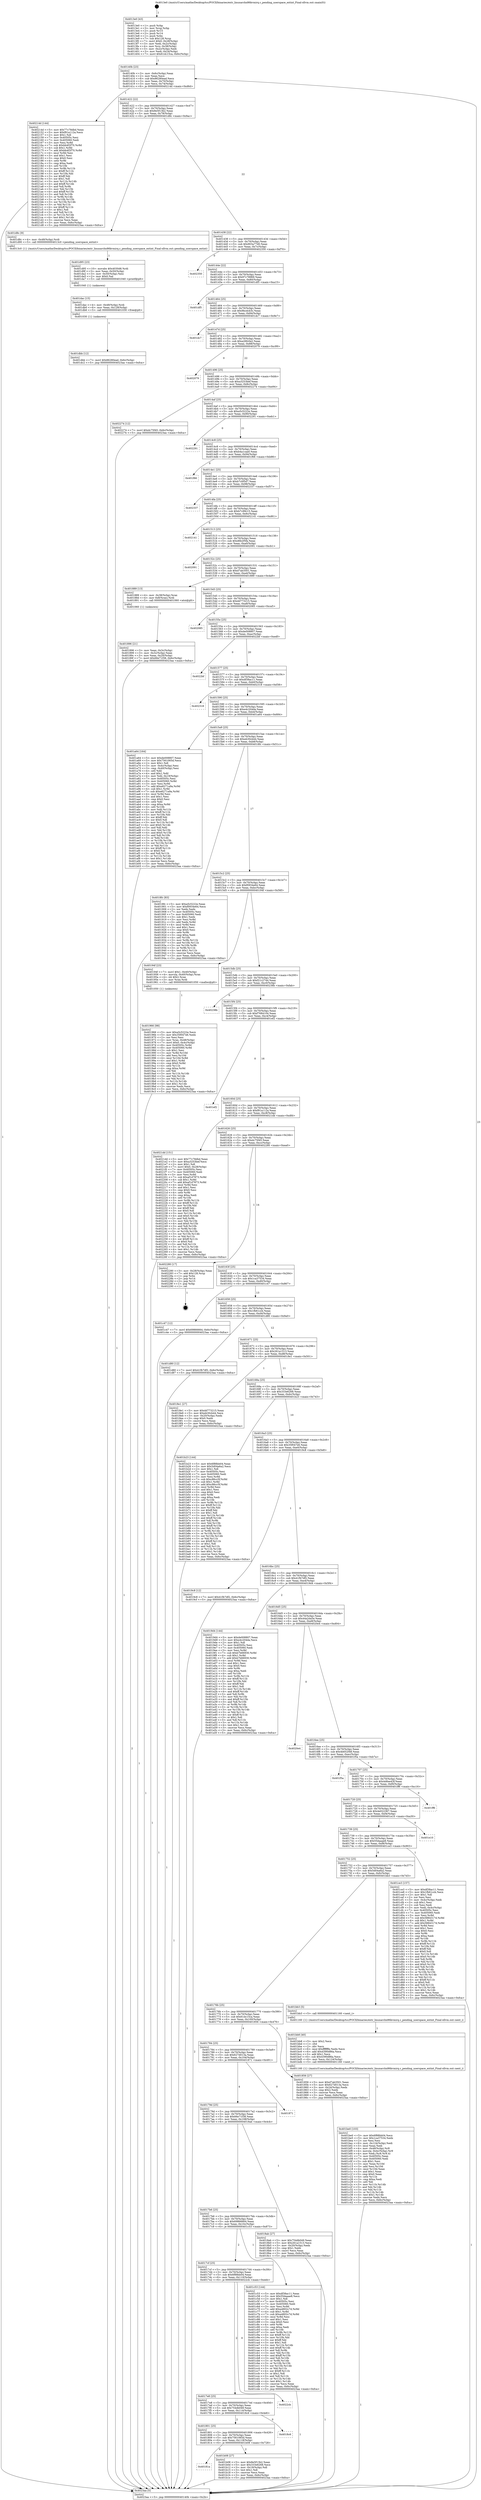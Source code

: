 digraph "0x4013e0" {
  label = "0x4013e0 (/mnt/c/Users/mathe/Desktop/tcc/POCII/binaries/extr_linuxarchx86kvmirq.c_pending_userspace_extint_Final-ollvm.out::main(0))"
  labelloc = "t"
  node[shape=record]

  Entry [label="",width=0.3,height=0.3,shape=circle,fillcolor=black,style=filled]
  "0x40140b" [label="{
     0x40140b [23]\l
     | [instrs]\l
     &nbsp;&nbsp;0x40140b \<+3\>: mov -0x6c(%rbp),%eax\l
     &nbsp;&nbsp;0x40140e \<+2\>: mov %eax,%ecx\l
     &nbsp;&nbsp;0x401410 \<+6\>: sub $0x86280ead,%ecx\l
     &nbsp;&nbsp;0x401416 \<+3\>: mov %eax,-0x70(%rbp)\l
     &nbsp;&nbsp;0x401419 \<+3\>: mov %ecx,-0x74(%rbp)\l
     &nbsp;&nbsp;0x40141c \<+6\>: je 000000000040214d \<main+0xd6d\>\l
  }"]
  "0x40214d" [label="{
     0x40214d [144]\l
     | [instrs]\l
     &nbsp;&nbsp;0x40214d \<+5\>: mov $0x77c78dbd,%eax\l
     &nbsp;&nbsp;0x402152 \<+5\>: mov $0xf91a112a,%ecx\l
     &nbsp;&nbsp;0x402157 \<+2\>: mov $0x1,%dl\l
     &nbsp;&nbsp;0x402159 \<+7\>: mov 0x40505c,%esi\l
     &nbsp;&nbsp;0x402160 \<+7\>: mov 0x405060,%edi\l
     &nbsp;&nbsp;0x402167 \<+3\>: mov %esi,%r8d\l
     &nbsp;&nbsp;0x40216a \<+7\>: sub $0xbb4f2f70,%r8d\l
     &nbsp;&nbsp;0x402171 \<+4\>: sub $0x1,%r8d\l
     &nbsp;&nbsp;0x402175 \<+7\>: add $0xbb4f2f70,%r8d\l
     &nbsp;&nbsp;0x40217c \<+4\>: imul %r8d,%esi\l
     &nbsp;&nbsp;0x402180 \<+3\>: and $0x1,%esi\l
     &nbsp;&nbsp;0x402183 \<+3\>: cmp $0x0,%esi\l
     &nbsp;&nbsp;0x402186 \<+4\>: sete %r9b\l
     &nbsp;&nbsp;0x40218a \<+3\>: cmp $0xa,%edi\l
     &nbsp;&nbsp;0x40218d \<+4\>: setl %r10b\l
     &nbsp;&nbsp;0x402191 \<+3\>: mov %r9b,%r11b\l
     &nbsp;&nbsp;0x402194 \<+4\>: xor $0xff,%r11b\l
     &nbsp;&nbsp;0x402198 \<+3\>: mov %r10b,%bl\l
     &nbsp;&nbsp;0x40219b \<+3\>: xor $0xff,%bl\l
     &nbsp;&nbsp;0x40219e \<+3\>: xor $0x1,%dl\l
     &nbsp;&nbsp;0x4021a1 \<+3\>: mov %r11b,%r14b\l
     &nbsp;&nbsp;0x4021a4 \<+4\>: and $0xff,%r14b\l
     &nbsp;&nbsp;0x4021a8 \<+3\>: and %dl,%r9b\l
     &nbsp;&nbsp;0x4021ab \<+3\>: mov %bl,%r15b\l
     &nbsp;&nbsp;0x4021ae \<+4\>: and $0xff,%r15b\l
     &nbsp;&nbsp;0x4021b2 \<+3\>: and %dl,%r10b\l
     &nbsp;&nbsp;0x4021b5 \<+3\>: or %r9b,%r14b\l
     &nbsp;&nbsp;0x4021b8 \<+3\>: or %r10b,%r15b\l
     &nbsp;&nbsp;0x4021bb \<+3\>: xor %r15b,%r14b\l
     &nbsp;&nbsp;0x4021be \<+3\>: or %bl,%r11b\l
     &nbsp;&nbsp;0x4021c1 \<+4\>: xor $0xff,%r11b\l
     &nbsp;&nbsp;0x4021c5 \<+3\>: or $0x1,%dl\l
     &nbsp;&nbsp;0x4021c8 \<+3\>: and %dl,%r11b\l
     &nbsp;&nbsp;0x4021cb \<+3\>: or %r11b,%r14b\l
     &nbsp;&nbsp;0x4021ce \<+4\>: test $0x1,%r14b\l
     &nbsp;&nbsp;0x4021d2 \<+3\>: cmovne %ecx,%eax\l
     &nbsp;&nbsp;0x4021d5 \<+3\>: mov %eax,-0x6c(%rbp)\l
     &nbsp;&nbsp;0x4021d8 \<+5\>: jmp 00000000004023aa \<main+0xfca\>\l
  }"]
  "0x401422" [label="{
     0x401422 [22]\l
     | [instrs]\l
     &nbsp;&nbsp;0x401422 \<+5\>: jmp 0000000000401427 \<main+0x47\>\l
     &nbsp;&nbsp;0x401427 \<+3\>: mov -0x70(%rbp),%eax\l
     &nbsp;&nbsp;0x40142a \<+5\>: sub $0x8e5f13b2,%eax\l
     &nbsp;&nbsp;0x40142f \<+3\>: mov %eax,-0x78(%rbp)\l
     &nbsp;&nbsp;0x401432 \<+6\>: je 0000000000401d8c \<main+0x9ac\>\l
  }"]
  Exit [label="",width=0.3,height=0.3,shape=circle,fillcolor=black,style=filled,peripheries=2]
  "0x401d8c" [label="{
     0x401d8c [9]\l
     | [instrs]\l
     &nbsp;&nbsp;0x401d8c \<+4\>: mov -0x48(%rbp),%rdi\l
     &nbsp;&nbsp;0x401d90 \<+5\>: call 00000000004013c0 \<pending_userspace_extint\>\l
     | [calls]\l
     &nbsp;&nbsp;0x4013c0 \{1\} (/mnt/c/Users/mathe/Desktop/tcc/POCII/binaries/extr_linuxarchx86kvmirq.c_pending_userspace_extint_Final-ollvm.out::pending_userspace_extint)\l
  }"]
  "0x401438" [label="{
     0x401438 [22]\l
     | [instrs]\l
     &nbsp;&nbsp;0x401438 \<+5\>: jmp 000000000040143d \<main+0x5d\>\l
     &nbsp;&nbsp;0x40143d \<+3\>: mov -0x70(%rbp),%eax\l
     &nbsp;&nbsp;0x401440 \<+5\>: sub $0x903a77d0,%eax\l
     &nbsp;&nbsp;0x401445 \<+3\>: mov %eax,-0x7c(%rbp)\l
     &nbsp;&nbsp;0x401448 \<+6\>: je 0000000000402350 \<main+0xf70\>\l
  }"]
  "0x401dbb" [label="{
     0x401dbb [12]\l
     | [instrs]\l
     &nbsp;&nbsp;0x401dbb \<+7\>: movl $0x86280ead,-0x6c(%rbp)\l
     &nbsp;&nbsp;0x401dc2 \<+5\>: jmp 00000000004023aa \<main+0xfca\>\l
  }"]
  "0x402350" [label="{
     0x402350\l
  }", style=dashed]
  "0x40144e" [label="{
     0x40144e [22]\l
     | [instrs]\l
     &nbsp;&nbsp;0x40144e \<+5\>: jmp 0000000000401453 \<main+0x73\>\l
     &nbsp;&nbsp;0x401453 \<+3\>: mov -0x70(%rbp),%eax\l
     &nbsp;&nbsp;0x401456 \<+5\>: sub $0x97c78969,%eax\l
     &nbsp;&nbsp;0x40145b \<+3\>: mov %eax,-0x80(%rbp)\l
     &nbsp;&nbsp;0x40145e \<+6\>: je 0000000000401df5 \<main+0xa15\>\l
  }"]
  "0x401dac" [label="{
     0x401dac [15]\l
     | [instrs]\l
     &nbsp;&nbsp;0x401dac \<+4\>: mov -0x48(%rbp),%rdi\l
     &nbsp;&nbsp;0x401db0 \<+6\>: mov %eax,-0x128(%rbp)\l
     &nbsp;&nbsp;0x401db6 \<+5\>: call 0000000000401030 \<free@plt\>\l
     | [calls]\l
     &nbsp;&nbsp;0x401030 \{1\} (unknown)\l
  }"]
  "0x401df5" [label="{
     0x401df5\l
  }", style=dashed]
  "0x401464" [label="{
     0x401464 [25]\l
     | [instrs]\l
     &nbsp;&nbsp;0x401464 \<+5\>: jmp 0000000000401469 \<main+0x89\>\l
     &nbsp;&nbsp;0x401469 \<+3\>: mov -0x70(%rbp),%eax\l
     &nbsp;&nbsp;0x40146c \<+5\>: sub $0x9bcdcb3c,%eax\l
     &nbsp;&nbsp;0x401471 \<+6\>: mov %eax,-0x84(%rbp)\l
     &nbsp;&nbsp;0x401477 \<+6\>: je 0000000000401dc7 \<main+0x9e7\>\l
  }"]
  "0x401d95" [label="{
     0x401d95 [23]\l
     | [instrs]\l
     &nbsp;&nbsp;0x401d95 \<+10\>: movabs $0x4030d6,%rdi\l
     &nbsp;&nbsp;0x401d9f \<+3\>: mov %eax,-0x50(%rbp)\l
     &nbsp;&nbsp;0x401da2 \<+3\>: mov -0x50(%rbp),%esi\l
     &nbsp;&nbsp;0x401da5 \<+2\>: mov $0x0,%al\l
     &nbsp;&nbsp;0x401da7 \<+5\>: call 0000000000401040 \<printf@plt\>\l
     | [calls]\l
     &nbsp;&nbsp;0x401040 \{1\} (unknown)\l
  }"]
  "0x401dc7" [label="{
     0x401dc7\l
  }", style=dashed]
  "0x40147d" [label="{
     0x40147d [25]\l
     | [instrs]\l
     &nbsp;&nbsp;0x40147d \<+5\>: jmp 0000000000401482 \<main+0xa2\>\l
     &nbsp;&nbsp;0x401482 \<+3\>: mov -0x70(%rbp),%eax\l
     &nbsp;&nbsp;0x401485 \<+5\>: sub $0xa26fc0a2,%eax\l
     &nbsp;&nbsp;0x40148a \<+6\>: mov %eax,-0x88(%rbp)\l
     &nbsp;&nbsp;0x401490 \<+6\>: je 0000000000402079 \<main+0xc99\>\l
  }"]
  "0x401be0" [label="{
     0x401be0 [103]\l
     | [instrs]\l
     &nbsp;&nbsp;0x401be0 \<+5\>: mov $0x6f88bb04,%ecx\l
     &nbsp;&nbsp;0x401be5 \<+5\>: mov $0x1ca37534,%edx\l
     &nbsp;&nbsp;0x401bea \<+2\>: xor %esi,%esi\l
     &nbsp;&nbsp;0x401bec \<+6\>: mov -0x124(%rbp),%edi\l
     &nbsp;&nbsp;0x401bf2 \<+3\>: imul %eax,%edi\l
     &nbsp;&nbsp;0x401bf5 \<+4\>: mov -0x48(%rbp),%r8\l
     &nbsp;&nbsp;0x401bf9 \<+4\>: movslq -0x4c(%rbp),%r9\l
     &nbsp;&nbsp;0x401bfd \<+4\>: mov %edi,(%r8,%r9,4)\l
     &nbsp;&nbsp;0x401c01 \<+7\>: mov 0x40505c,%eax\l
     &nbsp;&nbsp;0x401c08 \<+7\>: mov 0x405060,%edi\l
     &nbsp;&nbsp;0x401c0f \<+3\>: sub $0x1,%esi\l
     &nbsp;&nbsp;0x401c12 \<+3\>: mov %eax,%r10d\l
     &nbsp;&nbsp;0x401c15 \<+3\>: add %esi,%r10d\l
     &nbsp;&nbsp;0x401c18 \<+4\>: imul %r10d,%eax\l
     &nbsp;&nbsp;0x401c1c \<+3\>: and $0x1,%eax\l
     &nbsp;&nbsp;0x401c1f \<+3\>: cmp $0x0,%eax\l
     &nbsp;&nbsp;0x401c22 \<+4\>: sete %r11b\l
     &nbsp;&nbsp;0x401c26 \<+3\>: cmp $0xa,%edi\l
     &nbsp;&nbsp;0x401c29 \<+3\>: setl %bl\l
     &nbsp;&nbsp;0x401c2c \<+3\>: mov %r11b,%r14b\l
     &nbsp;&nbsp;0x401c2f \<+3\>: and %bl,%r14b\l
     &nbsp;&nbsp;0x401c32 \<+3\>: xor %bl,%r11b\l
     &nbsp;&nbsp;0x401c35 \<+3\>: or %r11b,%r14b\l
     &nbsp;&nbsp;0x401c38 \<+4\>: test $0x1,%r14b\l
     &nbsp;&nbsp;0x401c3c \<+3\>: cmovne %edx,%ecx\l
     &nbsp;&nbsp;0x401c3f \<+3\>: mov %ecx,-0x6c(%rbp)\l
     &nbsp;&nbsp;0x401c42 \<+5\>: jmp 00000000004023aa \<main+0xfca\>\l
  }"]
  "0x402079" [label="{
     0x402079\l
  }", style=dashed]
  "0x401496" [label="{
     0x401496 [25]\l
     | [instrs]\l
     &nbsp;&nbsp;0x401496 \<+5\>: jmp 000000000040149b \<main+0xbb\>\l
     &nbsp;&nbsp;0x40149b \<+3\>: mov -0x70(%rbp),%eax\l
     &nbsp;&nbsp;0x40149e \<+5\>: sub $0xa3253bef,%eax\l
     &nbsp;&nbsp;0x4014a3 \<+6\>: mov %eax,-0x8c(%rbp)\l
     &nbsp;&nbsp;0x4014a9 \<+6\>: je 0000000000402274 \<main+0xe94\>\l
  }"]
  "0x401bb8" [label="{
     0x401bb8 [40]\l
     | [instrs]\l
     &nbsp;&nbsp;0x401bb8 \<+5\>: mov $0x2,%ecx\l
     &nbsp;&nbsp;0x401bbd \<+1\>: cltd\l
     &nbsp;&nbsp;0x401bbe \<+2\>: idiv %ecx\l
     &nbsp;&nbsp;0x401bc0 \<+6\>: imul $0xfffffffe,%edx,%ecx\l
     &nbsp;&nbsp;0x401bc6 \<+6\>: add $0x4390d86a,%ecx\l
     &nbsp;&nbsp;0x401bcc \<+3\>: add $0x1,%ecx\l
     &nbsp;&nbsp;0x401bcf \<+6\>: sub $0x4390d86a,%ecx\l
     &nbsp;&nbsp;0x401bd5 \<+6\>: mov %ecx,-0x124(%rbp)\l
     &nbsp;&nbsp;0x401bdb \<+5\>: call 0000000000401160 \<next_i\>\l
     | [calls]\l
     &nbsp;&nbsp;0x401160 \{1\} (/mnt/c/Users/mathe/Desktop/tcc/POCII/binaries/extr_linuxarchx86kvmirq.c_pending_userspace_extint_Final-ollvm.out::next_i)\l
  }"]
  "0x402274" [label="{
     0x402274 [12]\l
     | [instrs]\l
     &nbsp;&nbsp;0x402274 \<+7\>: movl $0xdc75f45,-0x6c(%rbp)\l
     &nbsp;&nbsp;0x40227b \<+5\>: jmp 00000000004023aa \<main+0xfca\>\l
  }"]
  "0x4014af" [label="{
     0x4014af [25]\l
     | [instrs]\l
     &nbsp;&nbsp;0x4014af \<+5\>: jmp 00000000004014b4 \<main+0xd4\>\l
     &nbsp;&nbsp;0x4014b4 \<+3\>: mov -0x70(%rbp),%eax\l
     &nbsp;&nbsp;0x4014b7 \<+5\>: sub $0xa5c5222e,%eax\l
     &nbsp;&nbsp;0x4014bc \<+6\>: mov %eax,-0x90(%rbp)\l
     &nbsp;&nbsp;0x4014c2 \<+6\>: je 0000000000402291 \<main+0xeb1\>\l
  }"]
  "0x40181a" [label="{
     0x40181a\l
  }", style=dashed]
  "0x402291" [label="{
     0x402291\l
  }", style=dashed]
  "0x4014c8" [label="{
     0x4014c8 [25]\l
     | [instrs]\l
     &nbsp;&nbsp;0x4014c8 \<+5\>: jmp 00000000004014cd \<main+0xed\>\l
     &nbsp;&nbsp;0x4014cd \<+3\>: mov -0x70(%rbp),%eax\l
     &nbsp;&nbsp;0x4014d0 \<+5\>: sub $0xb4a1caa0,%eax\l
     &nbsp;&nbsp;0x4014d5 \<+6\>: mov %eax,-0x94(%rbp)\l
     &nbsp;&nbsp;0x4014db \<+6\>: je 0000000000401f66 \<main+0xb86\>\l
  }"]
  "0x401b08" [label="{
     0x401b08 [27]\l
     | [instrs]\l
     &nbsp;&nbsp;0x401b08 \<+5\>: mov $0x8e5f13b2,%eax\l
     &nbsp;&nbsp;0x401b0d \<+5\>: mov $0x333e6268,%ecx\l
     &nbsp;&nbsp;0x401b12 \<+3\>: mov -0x19(%rbp),%dl\l
     &nbsp;&nbsp;0x401b15 \<+3\>: test $0x1,%dl\l
     &nbsp;&nbsp;0x401b18 \<+3\>: cmovne %ecx,%eax\l
     &nbsp;&nbsp;0x401b1b \<+3\>: mov %eax,-0x6c(%rbp)\l
     &nbsp;&nbsp;0x401b1e \<+5\>: jmp 00000000004023aa \<main+0xfca\>\l
  }"]
  "0x401f66" [label="{
     0x401f66\l
  }", style=dashed]
  "0x4014e1" [label="{
     0x4014e1 [25]\l
     | [instrs]\l
     &nbsp;&nbsp;0x4014e1 \<+5\>: jmp 00000000004014e6 \<main+0x106\>\l
     &nbsp;&nbsp;0x4014e6 \<+3\>: mov -0x70(%rbp),%eax\l
     &nbsp;&nbsp;0x4014e9 \<+5\>: sub $0xb7c0f5d7,%eax\l
     &nbsp;&nbsp;0x4014ee \<+6\>: mov %eax,-0x98(%rbp)\l
     &nbsp;&nbsp;0x4014f4 \<+6\>: je 0000000000402337 \<main+0xf57\>\l
  }"]
  "0x401801" [label="{
     0x401801 [25]\l
     | [instrs]\l
     &nbsp;&nbsp;0x401801 \<+5\>: jmp 0000000000401806 \<main+0x426\>\l
     &nbsp;&nbsp;0x401806 \<+3\>: mov -0x70(%rbp),%eax\l
     &nbsp;&nbsp;0x401809 \<+5\>: sub $0x7561065d,%eax\l
     &nbsp;&nbsp;0x40180e \<+6\>: mov %eax,-0x118(%rbp)\l
     &nbsp;&nbsp;0x401814 \<+6\>: je 0000000000401b08 \<main+0x728\>\l
  }"]
  "0x402337" [label="{
     0x402337\l
  }", style=dashed]
  "0x4014fa" [label="{
     0x4014fa [25]\l
     | [instrs]\l
     &nbsp;&nbsp;0x4014fa \<+5\>: jmp 00000000004014ff \<main+0x11f\>\l
     &nbsp;&nbsp;0x4014ff \<+3\>: mov -0x70(%rbp),%eax\l
     &nbsp;&nbsp;0x401502 \<+5\>: sub $0xb7c99c15,%eax\l
     &nbsp;&nbsp;0x401507 \<+6\>: mov %eax,-0x9c(%rbp)\l
     &nbsp;&nbsp;0x40150d \<+6\>: je 0000000000402141 \<main+0xd61\>\l
  }"]
  "0x4018c6" [label="{
     0x4018c6\l
  }", style=dashed]
  "0x402141" [label="{
     0x402141\l
  }", style=dashed]
  "0x401513" [label="{
     0x401513 [25]\l
     | [instrs]\l
     &nbsp;&nbsp;0x401513 \<+5\>: jmp 0000000000401518 \<main+0x138\>\l
     &nbsp;&nbsp;0x401518 \<+3\>: mov -0x70(%rbp),%eax\l
     &nbsp;&nbsp;0x40151b \<+5\>: sub $0xd6b2f5fa,%eax\l
     &nbsp;&nbsp;0x401520 \<+6\>: mov %eax,-0xa0(%rbp)\l
     &nbsp;&nbsp;0x401526 \<+6\>: je 0000000000402091 \<main+0xcb1\>\l
  }"]
  "0x4017e8" [label="{
     0x4017e8 [25]\l
     | [instrs]\l
     &nbsp;&nbsp;0x4017e8 \<+5\>: jmp 00000000004017ed \<main+0x40d\>\l
     &nbsp;&nbsp;0x4017ed \<+3\>: mov -0x70(%rbp),%eax\l
     &nbsp;&nbsp;0x4017f0 \<+5\>: sub $0x754db049,%eax\l
     &nbsp;&nbsp;0x4017f5 \<+6\>: mov %eax,-0x114(%rbp)\l
     &nbsp;&nbsp;0x4017fb \<+6\>: je 00000000004018c6 \<main+0x4e6\>\l
  }"]
  "0x402091" [label="{
     0x402091\l
  }", style=dashed]
  "0x40152c" [label="{
     0x40152c [25]\l
     | [instrs]\l
     &nbsp;&nbsp;0x40152c \<+5\>: jmp 0000000000401531 \<main+0x151\>\l
     &nbsp;&nbsp;0x401531 \<+3\>: mov -0x70(%rbp),%eax\l
     &nbsp;&nbsp;0x401534 \<+5\>: sub $0xd7ab3501,%eax\l
     &nbsp;&nbsp;0x401539 \<+6\>: mov %eax,-0xa4(%rbp)\l
     &nbsp;&nbsp;0x40153f \<+6\>: je 0000000000401889 \<main+0x4a9\>\l
  }"]
  "0x4022cb" [label="{
     0x4022cb\l
  }", style=dashed]
  "0x401889" [label="{
     0x401889 [13]\l
     | [instrs]\l
     &nbsp;&nbsp;0x401889 \<+4\>: mov -0x38(%rbp),%rax\l
     &nbsp;&nbsp;0x40188d \<+4\>: mov 0x8(%rax),%rdi\l
     &nbsp;&nbsp;0x401891 \<+5\>: call 0000000000401060 \<atoi@plt\>\l
     | [calls]\l
     &nbsp;&nbsp;0x401060 \{1\} (unknown)\l
  }"]
  "0x401545" [label="{
     0x401545 [25]\l
     | [instrs]\l
     &nbsp;&nbsp;0x401545 \<+5\>: jmp 000000000040154a \<main+0x16a\>\l
     &nbsp;&nbsp;0x40154a \<+3\>: mov -0x70(%rbp),%eax\l
     &nbsp;&nbsp;0x40154d \<+5\>: sub $0xdd773215,%eax\l
     &nbsp;&nbsp;0x401552 \<+6\>: mov %eax,-0xa8(%rbp)\l
     &nbsp;&nbsp;0x401558 \<+6\>: je 0000000000402085 \<main+0xca5\>\l
  }"]
  "0x4017cf" [label="{
     0x4017cf [25]\l
     | [instrs]\l
     &nbsp;&nbsp;0x4017cf \<+5\>: jmp 00000000004017d4 \<main+0x3f4\>\l
     &nbsp;&nbsp;0x4017d4 \<+3\>: mov -0x70(%rbp),%eax\l
     &nbsp;&nbsp;0x4017d7 \<+5\>: sub $0x6f88bb04,%eax\l
     &nbsp;&nbsp;0x4017dc \<+6\>: mov %eax,-0x110(%rbp)\l
     &nbsp;&nbsp;0x4017e2 \<+6\>: je 00000000004022cb \<main+0xeeb\>\l
  }"]
  "0x402085" [label="{
     0x402085\l
  }", style=dashed]
  "0x40155e" [label="{
     0x40155e [25]\l
     | [instrs]\l
     &nbsp;&nbsp;0x40155e \<+5\>: jmp 0000000000401563 \<main+0x183\>\l
     &nbsp;&nbsp;0x401563 \<+3\>: mov -0x70(%rbp),%eax\l
     &nbsp;&nbsp;0x401566 \<+5\>: sub $0xde008807,%eax\l
     &nbsp;&nbsp;0x40156b \<+6\>: mov %eax,-0xac(%rbp)\l
     &nbsp;&nbsp;0x401571 \<+6\>: je 00000000004022bf \<main+0xedf\>\l
  }"]
  "0x401c53" [label="{
     0x401c53 [144]\l
     | [instrs]\l
     &nbsp;&nbsp;0x401c53 \<+5\>: mov $0xdf38ac11,%eax\l
     &nbsp;&nbsp;0x401c58 \<+5\>: mov $0x55daaae8,%ecx\l
     &nbsp;&nbsp;0x401c5d \<+2\>: mov $0x1,%dl\l
     &nbsp;&nbsp;0x401c5f \<+7\>: mov 0x40505c,%esi\l
     &nbsp;&nbsp;0x401c66 \<+7\>: mov 0x405060,%edi\l
     &nbsp;&nbsp;0x401c6d \<+3\>: mov %esi,%r8d\l
     &nbsp;&nbsp;0x401c70 \<+7\>: add $0xa4802c7d,%r8d\l
     &nbsp;&nbsp;0x401c77 \<+4\>: sub $0x1,%r8d\l
     &nbsp;&nbsp;0x401c7b \<+7\>: sub $0xa4802c7d,%r8d\l
     &nbsp;&nbsp;0x401c82 \<+4\>: imul %r8d,%esi\l
     &nbsp;&nbsp;0x401c86 \<+3\>: and $0x1,%esi\l
     &nbsp;&nbsp;0x401c89 \<+3\>: cmp $0x0,%esi\l
     &nbsp;&nbsp;0x401c8c \<+4\>: sete %r9b\l
     &nbsp;&nbsp;0x401c90 \<+3\>: cmp $0xa,%edi\l
     &nbsp;&nbsp;0x401c93 \<+4\>: setl %r10b\l
     &nbsp;&nbsp;0x401c97 \<+3\>: mov %r9b,%r11b\l
     &nbsp;&nbsp;0x401c9a \<+4\>: xor $0xff,%r11b\l
     &nbsp;&nbsp;0x401c9e \<+3\>: mov %r10b,%bl\l
     &nbsp;&nbsp;0x401ca1 \<+3\>: xor $0xff,%bl\l
     &nbsp;&nbsp;0x401ca4 \<+3\>: xor $0x1,%dl\l
     &nbsp;&nbsp;0x401ca7 \<+3\>: mov %r11b,%r14b\l
     &nbsp;&nbsp;0x401caa \<+4\>: and $0xff,%r14b\l
     &nbsp;&nbsp;0x401cae \<+3\>: and %dl,%r9b\l
     &nbsp;&nbsp;0x401cb1 \<+3\>: mov %bl,%r15b\l
     &nbsp;&nbsp;0x401cb4 \<+4\>: and $0xff,%r15b\l
     &nbsp;&nbsp;0x401cb8 \<+3\>: and %dl,%r10b\l
     &nbsp;&nbsp;0x401cbb \<+3\>: or %r9b,%r14b\l
     &nbsp;&nbsp;0x401cbe \<+3\>: or %r10b,%r15b\l
     &nbsp;&nbsp;0x401cc1 \<+3\>: xor %r15b,%r14b\l
     &nbsp;&nbsp;0x401cc4 \<+3\>: or %bl,%r11b\l
     &nbsp;&nbsp;0x401cc7 \<+4\>: xor $0xff,%r11b\l
     &nbsp;&nbsp;0x401ccb \<+3\>: or $0x1,%dl\l
     &nbsp;&nbsp;0x401cce \<+3\>: and %dl,%r11b\l
     &nbsp;&nbsp;0x401cd1 \<+3\>: or %r11b,%r14b\l
     &nbsp;&nbsp;0x401cd4 \<+4\>: test $0x1,%r14b\l
     &nbsp;&nbsp;0x401cd8 \<+3\>: cmovne %ecx,%eax\l
     &nbsp;&nbsp;0x401cdb \<+3\>: mov %eax,-0x6c(%rbp)\l
     &nbsp;&nbsp;0x401cde \<+5\>: jmp 00000000004023aa \<main+0xfca\>\l
  }"]
  "0x4022bf" [label="{
     0x4022bf\l
  }", style=dashed]
  "0x401577" [label="{
     0x401577 [25]\l
     | [instrs]\l
     &nbsp;&nbsp;0x401577 \<+5\>: jmp 000000000040157c \<main+0x19c\>\l
     &nbsp;&nbsp;0x40157c \<+3\>: mov -0x70(%rbp),%eax\l
     &nbsp;&nbsp;0x40157f \<+5\>: sub $0xdf38ac11,%eax\l
     &nbsp;&nbsp;0x401584 \<+6\>: mov %eax,-0xb0(%rbp)\l
     &nbsp;&nbsp;0x40158a \<+6\>: je 0000000000402318 \<main+0xf38\>\l
  }"]
  "0x401966" [label="{
     0x401966 [98]\l
     | [instrs]\l
     &nbsp;&nbsp;0x401966 \<+5\>: mov $0xa5c5222e,%ecx\l
     &nbsp;&nbsp;0x40196b \<+5\>: mov $0x35f047e6,%edx\l
     &nbsp;&nbsp;0x401970 \<+2\>: xor %esi,%esi\l
     &nbsp;&nbsp;0x401972 \<+4\>: mov %rax,-0x48(%rbp)\l
     &nbsp;&nbsp;0x401976 \<+7\>: movl $0x0,-0x4c(%rbp)\l
     &nbsp;&nbsp;0x40197d \<+8\>: mov 0x40505c,%r8d\l
     &nbsp;&nbsp;0x401985 \<+8\>: mov 0x405060,%r9d\l
     &nbsp;&nbsp;0x40198d \<+3\>: sub $0x1,%esi\l
     &nbsp;&nbsp;0x401990 \<+3\>: mov %r8d,%r10d\l
     &nbsp;&nbsp;0x401993 \<+3\>: add %esi,%r10d\l
     &nbsp;&nbsp;0x401996 \<+4\>: imul %r10d,%r8d\l
     &nbsp;&nbsp;0x40199a \<+4\>: and $0x1,%r8d\l
     &nbsp;&nbsp;0x40199e \<+4\>: cmp $0x0,%r8d\l
     &nbsp;&nbsp;0x4019a2 \<+4\>: sete %r11b\l
     &nbsp;&nbsp;0x4019a6 \<+4\>: cmp $0xa,%r9d\l
     &nbsp;&nbsp;0x4019aa \<+3\>: setl %bl\l
     &nbsp;&nbsp;0x4019ad \<+3\>: mov %r11b,%r14b\l
     &nbsp;&nbsp;0x4019b0 \<+3\>: and %bl,%r14b\l
     &nbsp;&nbsp;0x4019b3 \<+3\>: xor %bl,%r11b\l
     &nbsp;&nbsp;0x4019b6 \<+3\>: or %r11b,%r14b\l
     &nbsp;&nbsp;0x4019b9 \<+4\>: test $0x1,%r14b\l
     &nbsp;&nbsp;0x4019bd \<+3\>: cmovne %edx,%ecx\l
     &nbsp;&nbsp;0x4019c0 \<+3\>: mov %ecx,-0x6c(%rbp)\l
     &nbsp;&nbsp;0x4019c3 \<+5\>: jmp 00000000004023aa \<main+0xfca\>\l
  }"]
  "0x402318" [label="{
     0x402318\l
  }", style=dashed]
  "0x401590" [label="{
     0x401590 [25]\l
     | [instrs]\l
     &nbsp;&nbsp;0x401590 \<+5\>: jmp 0000000000401595 \<main+0x1b5\>\l
     &nbsp;&nbsp;0x401595 \<+3\>: mov -0x70(%rbp),%eax\l
     &nbsp;&nbsp;0x401598 \<+5\>: sub $0xe4c204da,%eax\l
     &nbsp;&nbsp;0x40159d \<+6\>: mov %eax,-0xb4(%rbp)\l
     &nbsp;&nbsp;0x4015a3 \<+6\>: je 0000000000401a64 \<main+0x684\>\l
  }"]
  "0x4017b6" [label="{
     0x4017b6 [25]\l
     | [instrs]\l
     &nbsp;&nbsp;0x4017b6 \<+5\>: jmp 00000000004017bb \<main+0x3db\>\l
     &nbsp;&nbsp;0x4017bb \<+3\>: mov -0x70(%rbp),%eax\l
     &nbsp;&nbsp;0x4017be \<+5\>: sub $0x69866664,%eax\l
     &nbsp;&nbsp;0x4017c3 \<+6\>: mov %eax,-0x10c(%rbp)\l
     &nbsp;&nbsp;0x4017c9 \<+6\>: je 0000000000401c53 \<main+0x873\>\l
  }"]
  "0x401a64" [label="{
     0x401a64 [164]\l
     | [instrs]\l
     &nbsp;&nbsp;0x401a64 \<+5\>: mov $0xde008807,%eax\l
     &nbsp;&nbsp;0x401a69 \<+5\>: mov $0x7561065d,%ecx\l
     &nbsp;&nbsp;0x401a6e \<+2\>: mov $0x1,%dl\l
     &nbsp;&nbsp;0x401a70 \<+3\>: mov -0x4c(%rbp),%esi\l
     &nbsp;&nbsp;0x401a73 \<+3\>: cmp -0x40(%rbp),%esi\l
     &nbsp;&nbsp;0x401a76 \<+4\>: setl %dil\l
     &nbsp;&nbsp;0x401a7a \<+4\>: and $0x1,%dil\l
     &nbsp;&nbsp;0x401a7e \<+4\>: mov %dil,-0x19(%rbp)\l
     &nbsp;&nbsp;0x401a82 \<+7\>: mov 0x40505c,%esi\l
     &nbsp;&nbsp;0x401a89 \<+8\>: mov 0x405060,%r8d\l
     &nbsp;&nbsp;0x401a91 \<+3\>: mov %esi,%r9d\l
     &nbsp;&nbsp;0x401a94 \<+7\>: add $0xe6271a9a,%r9d\l
     &nbsp;&nbsp;0x401a9b \<+4\>: sub $0x1,%r9d\l
     &nbsp;&nbsp;0x401a9f \<+7\>: sub $0xe6271a9a,%r9d\l
     &nbsp;&nbsp;0x401aa6 \<+4\>: imul %r9d,%esi\l
     &nbsp;&nbsp;0x401aaa \<+3\>: and $0x1,%esi\l
     &nbsp;&nbsp;0x401aad \<+3\>: cmp $0x0,%esi\l
     &nbsp;&nbsp;0x401ab0 \<+4\>: sete %dil\l
     &nbsp;&nbsp;0x401ab4 \<+4\>: cmp $0xa,%r8d\l
     &nbsp;&nbsp;0x401ab8 \<+4\>: setl %r10b\l
     &nbsp;&nbsp;0x401abc \<+3\>: mov %dil,%r11b\l
     &nbsp;&nbsp;0x401abf \<+4\>: xor $0xff,%r11b\l
     &nbsp;&nbsp;0x401ac3 \<+3\>: mov %r10b,%bl\l
     &nbsp;&nbsp;0x401ac6 \<+3\>: xor $0xff,%bl\l
     &nbsp;&nbsp;0x401ac9 \<+3\>: xor $0x0,%dl\l
     &nbsp;&nbsp;0x401acc \<+3\>: mov %r11b,%r14b\l
     &nbsp;&nbsp;0x401acf \<+4\>: and $0x0,%r14b\l
     &nbsp;&nbsp;0x401ad3 \<+3\>: and %dl,%dil\l
     &nbsp;&nbsp;0x401ad6 \<+3\>: mov %bl,%r15b\l
     &nbsp;&nbsp;0x401ad9 \<+4\>: and $0x0,%r15b\l
     &nbsp;&nbsp;0x401add \<+3\>: and %dl,%r10b\l
     &nbsp;&nbsp;0x401ae0 \<+3\>: or %dil,%r14b\l
     &nbsp;&nbsp;0x401ae3 \<+3\>: or %r10b,%r15b\l
     &nbsp;&nbsp;0x401ae6 \<+3\>: xor %r15b,%r14b\l
     &nbsp;&nbsp;0x401ae9 \<+3\>: or %bl,%r11b\l
     &nbsp;&nbsp;0x401aec \<+4\>: xor $0xff,%r11b\l
     &nbsp;&nbsp;0x401af0 \<+3\>: or $0x0,%dl\l
     &nbsp;&nbsp;0x401af3 \<+3\>: and %dl,%r11b\l
     &nbsp;&nbsp;0x401af6 \<+3\>: or %r11b,%r14b\l
     &nbsp;&nbsp;0x401af9 \<+4\>: test $0x1,%r14b\l
     &nbsp;&nbsp;0x401afd \<+3\>: cmovne %ecx,%eax\l
     &nbsp;&nbsp;0x401b00 \<+3\>: mov %eax,-0x6c(%rbp)\l
     &nbsp;&nbsp;0x401b03 \<+5\>: jmp 00000000004023aa \<main+0xfca\>\l
  }"]
  "0x4015a9" [label="{
     0x4015a9 [25]\l
     | [instrs]\l
     &nbsp;&nbsp;0x4015a9 \<+5\>: jmp 00000000004015ae \<main+0x1ce\>\l
     &nbsp;&nbsp;0x4015ae \<+3\>: mov -0x70(%rbp),%eax\l
     &nbsp;&nbsp;0x4015b1 \<+5\>: sub $0xeb30cb44,%eax\l
     &nbsp;&nbsp;0x4015b6 \<+6\>: mov %eax,-0xb8(%rbp)\l
     &nbsp;&nbsp;0x4015bc \<+6\>: je 00000000004018fc \<main+0x51c\>\l
  }"]
  "0x4018ab" [label="{
     0x4018ab [27]\l
     | [instrs]\l
     &nbsp;&nbsp;0x4018ab \<+5\>: mov $0x754db049,%eax\l
     &nbsp;&nbsp;0x4018b0 \<+5\>: mov $0x261a1513,%ecx\l
     &nbsp;&nbsp;0x4018b5 \<+3\>: mov -0x20(%rbp),%edx\l
     &nbsp;&nbsp;0x4018b8 \<+3\>: cmp $0x1,%edx\l
     &nbsp;&nbsp;0x4018bb \<+3\>: cmovl %ecx,%eax\l
     &nbsp;&nbsp;0x4018be \<+3\>: mov %eax,-0x6c(%rbp)\l
     &nbsp;&nbsp;0x4018c1 \<+5\>: jmp 00000000004023aa \<main+0xfca\>\l
  }"]
  "0x4018fc" [label="{
     0x4018fc [83]\l
     | [instrs]\l
     &nbsp;&nbsp;0x4018fc \<+5\>: mov $0xa5c5222e,%eax\l
     &nbsp;&nbsp;0x401901 \<+5\>: mov $0xf0934e64,%ecx\l
     &nbsp;&nbsp;0x401906 \<+2\>: xor %edx,%edx\l
     &nbsp;&nbsp;0x401908 \<+7\>: mov 0x40505c,%esi\l
     &nbsp;&nbsp;0x40190f \<+7\>: mov 0x405060,%edi\l
     &nbsp;&nbsp;0x401916 \<+3\>: sub $0x1,%edx\l
     &nbsp;&nbsp;0x401919 \<+3\>: mov %esi,%r8d\l
     &nbsp;&nbsp;0x40191c \<+3\>: add %edx,%r8d\l
     &nbsp;&nbsp;0x40191f \<+4\>: imul %r8d,%esi\l
     &nbsp;&nbsp;0x401923 \<+3\>: and $0x1,%esi\l
     &nbsp;&nbsp;0x401926 \<+3\>: cmp $0x0,%esi\l
     &nbsp;&nbsp;0x401929 \<+4\>: sete %r9b\l
     &nbsp;&nbsp;0x40192d \<+3\>: cmp $0xa,%edi\l
     &nbsp;&nbsp;0x401930 \<+4\>: setl %r10b\l
     &nbsp;&nbsp;0x401934 \<+3\>: mov %r9b,%r11b\l
     &nbsp;&nbsp;0x401937 \<+3\>: and %r10b,%r11b\l
     &nbsp;&nbsp;0x40193a \<+3\>: xor %r10b,%r9b\l
     &nbsp;&nbsp;0x40193d \<+3\>: or %r9b,%r11b\l
     &nbsp;&nbsp;0x401940 \<+4\>: test $0x1,%r11b\l
     &nbsp;&nbsp;0x401944 \<+3\>: cmovne %ecx,%eax\l
     &nbsp;&nbsp;0x401947 \<+3\>: mov %eax,-0x6c(%rbp)\l
     &nbsp;&nbsp;0x40194a \<+5\>: jmp 00000000004023aa \<main+0xfca\>\l
  }"]
  "0x4015c2" [label="{
     0x4015c2 [25]\l
     | [instrs]\l
     &nbsp;&nbsp;0x4015c2 \<+5\>: jmp 00000000004015c7 \<main+0x1e7\>\l
     &nbsp;&nbsp;0x4015c7 \<+3\>: mov -0x70(%rbp),%eax\l
     &nbsp;&nbsp;0x4015ca \<+5\>: sub $0xf0934e64,%eax\l
     &nbsp;&nbsp;0x4015cf \<+6\>: mov %eax,-0xbc(%rbp)\l
     &nbsp;&nbsp;0x4015d5 \<+6\>: je 000000000040194f \<main+0x56f\>\l
  }"]
  "0x40179d" [label="{
     0x40179d [25]\l
     | [instrs]\l
     &nbsp;&nbsp;0x40179d \<+5\>: jmp 00000000004017a2 \<main+0x3c2\>\l
     &nbsp;&nbsp;0x4017a2 \<+3\>: mov -0x70(%rbp),%eax\l
     &nbsp;&nbsp;0x4017a5 \<+5\>: sub $0x66e71f38,%eax\l
     &nbsp;&nbsp;0x4017aa \<+6\>: mov %eax,-0x108(%rbp)\l
     &nbsp;&nbsp;0x4017b0 \<+6\>: je 00000000004018ab \<main+0x4cb\>\l
  }"]
  "0x40194f" [label="{
     0x40194f [23]\l
     | [instrs]\l
     &nbsp;&nbsp;0x40194f \<+7\>: movl $0x1,-0x40(%rbp)\l
     &nbsp;&nbsp;0x401956 \<+4\>: movslq -0x40(%rbp),%rax\l
     &nbsp;&nbsp;0x40195a \<+4\>: shl $0x2,%rax\l
     &nbsp;&nbsp;0x40195e \<+3\>: mov %rax,%rdi\l
     &nbsp;&nbsp;0x401961 \<+5\>: call 0000000000401050 \<malloc@plt\>\l
     | [calls]\l
     &nbsp;&nbsp;0x401050 \{1\} (unknown)\l
  }"]
  "0x4015db" [label="{
     0x4015db [25]\l
     | [instrs]\l
     &nbsp;&nbsp;0x4015db \<+5\>: jmp 00000000004015e0 \<main+0x200\>\l
     &nbsp;&nbsp;0x4015e0 \<+3\>: mov -0x70(%rbp),%eax\l
     &nbsp;&nbsp;0x4015e3 \<+5\>: sub $0xf21c2744,%eax\l
     &nbsp;&nbsp;0x4015e8 \<+6\>: mov %eax,-0xc0(%rbp)\l
     &nbsp;&nbsp;0x4015ee \<+6\>: je 000000000040238b \<main+0xfab\>\l
  }"]
  "0x401871" [label="{
     0x401871\l
  }", style=dashed]
  "0x40238b" [label="{
     0x40238b\l
  }", style=dashed]
  "0x4015f4" [label="{
     0x4015f4 [25]\l
     | [instrs]\l
     &nbsp;&nbsp;0x4015f4 \<+5\>: jmp 00000000004015f9 \<main+0x219\>\l
     &nbsp;&nbsp;0x4015f9 \<+3\>: mov -0x70(%rbp),%eax\l
     &nbsp;&nbsp;0x4015fc \<+5\>: sub $0xf7684104,%eax\l
     &nbsp;&nbsp;0x401601 \<+6\>: mov %eax,-0xc4(%rbp)\l
     &nbsp;&nbsp;0x401607 \<+6\>: je 0000000000401ef2 \<main+0xb12\>\l
  }"]
  "0x401896" [label="{
     0x401896 [21]\l
     | [instrs]\l
     &nbsp;&nbsp;0x401896 \<+3\>: mov %eax,-0x3c(%rbp)\l
     &nbsp;&nbsp;0x401899 \<+3\>: mov -0x3c(%rbp),%eax\l
     &nbsp;&nbsp;0x40189c \<+3\>: mov %eax,-0x20(%rbp)\l
     &nbsp;&nbsp;0x40189f \<+7\>: movl $0x66e71f38,-0x6c(%rbp)\l
     &nbsp;&nbsp;0x4018a6 \<+5\>: jmp 00000000004023aa \<main+0xfca\>\l
  }"]
  "0x401ef2" [label="{
     0x401ef2\l
  }", style=dashed]
  "0x40160d" [label="{
     0x40160d [25]\l
     | [instrs]\l
     &nbsp;&nbsp;0x40160d \<+5\>: jmp 0000000000401612 \<main+0x232\>\l
     &nbsp;&nbsp;0x401612 \<+3\>: mov -0x70(%rbp),%eax\l
     &nbsp;&nbsp;0x401615 \<+5\>: sub $0xf91a112a,%eax\l
     &nbsp;&nbsp;0x40161a \<+6\>: mov %eax,-0xc8(%rbp)\l
     &nbsp;&nbsp;0x401620 \<+6\>: je 00000000004021dd \<main+0xdfd\>\l
  }"]
  "0x4013e0" [label="{
     0x4013e0 [43]\l
     | [instrs]\l
     &nbsp;&nbsp;0x4013e0 \<+1\>: push %rbp\l
     &nbsp;&nbsp;0x4013e1 \<+3\>: mov %rsp,%rbp\l
     &nbsp;&nbsp;0x4013e4 \<+2\>: push %r15\l
     &nbsp;&nbsp;0x4013e6 \<+2\>: push %r14\l
     &nbsp;&nbsp;0x4013e8 \<+1\>: push %rbx\l
     &nbsp;&nbsp;0x4013e9 \<+7\>: sub $0x128,%rsp\l
     &nbsp;&nbsp;0x4013f0 \<+7\>: movl $0x0,-0x28(%rbp)\l
     &nbsp;&nbsp;0x4013f7 \<+3\>: mov %edi,-0x2c(%rbp)\l
     &nbsp;&nbsp;0x4013fa \<+4\>: mov %rsi,-0x38(%rbp)\l
     &nbsp;&nbsp;0x4013fe \<+3\>: mov -0x2c(%rbp),%edi\l
     &nbsp;&nbsp;0x401401 \<+3\>: mov %edi,-0x24(%rbp)\l
     &nbsp;&nbsp;0x401404 \<+7\>: movl $0x61dc15ca,-0x6c(%rbp)\l
  }"]
  "0x4021dd" [label="{
     0x4021dd [151]\l
     | [instrs]\l
     &nbsp;&nbsp;0x4021dd \<+5\>: mov $0x77c78dbd,%eax\l
     &nbsp;&nbsp;0x4021e2 \<+5\>: mov $0xa3253bef,%ecx\l
     &nbsp;&nbsp;0x4021e7 \<+2\>: mov $0x1,%dl\l
     &nbsp;&nbsp;0x4021e9 \<+7\>: movl $0x0,-0x28(%rbp)\l
     &nbsp;&nbsp;0x4021f0 \<+7\>: mov 0x40505c,%esi\l
     &nbsp;&nbsp;0x4021f7 \<+7\>: mov 0x405060,%edi\l
     &nbsp;&nbsp;0x4021fe \<+3\>: mov %esi,%r8d\l
     &nbsp;&nbsp;0x402201 \<+7\>: sub $0xaf1d7873,%r8d\l
     &nbsp;&nbsp;0x402208 \<+4\>: sub $0x1,%r8d\l
     &nbsp;&nbsp;0x40220c \<+7\>: add $0xaf1d7873,%r8d\l
     &nbsp;&nbsp;0x402213 \<+4\>: imul %r8d,%esi\l
     &nbsp;&nbsp;0x402217 \<+3\>: and $0x1,%esi\l
     &nbsp;&nbsp;0x40221a \<+3\>: cmp $0x0,%esi\l
     &nbsp;&nbsp;0x40221d \<+4\>: sete %r9b\l
     &nbsp;&nbsp;0x402221 \<+3\>: cmp $0xa,%edi\l
     &nbsp;&nbsp;0x402224 \<+4\>: setl %r10b\l
     &nbsp;&nbsp;0x402228 \<+3\>: mov %r9b,%r11b\l
     &nbsp;&nbsp;0x40222b \<+4\>: xor $0xff,%r11b\l
     &nbsp;&nbsp;0x40222f \<+3\>: mov %r10b,%bl\l
     &nbsp;&nbsp;0x402232 \<+3\>: xor $0xff,%bl\l
     &nbsp;&nbsp;0x402235 \<+3\>: xor $0x0,%dl\l
     &nbsp;&nbsp;0x402238 \<+3\>: mov %r11b,%r14b\l
     &nbsp;&nbsp;0x40223b \<+4\>: and $0x0,%r14b\l
     &nbsp;&nbsp;0x40223f \<+3\>: and %dl,%r9b\l
     &nbsp;&nbsp;0x402242 \<+3\>: mov %bl,%r15b\l
     &nbsp;&nbsp;0x402245 \<+4\>: and $0x0,%r15b\l
     &nbsp;&nbsp;0x402249 \<+3\>: and %dl,%r10b\l
     &nbsp;&nbsp;0x40224c \<+3\>: or %r9b,%r14b\l
     &nbsp;&nbsp;0x40224f \<+3\>: or %r10b,%r15b\l
     &nbsp;&nbsp;0x402252 \<+3\>: xor %r15b,%r14b\l
     &nbsp;&nbsp;0x402255 \<+3\>: or %bl,%r11b\l
     &nbsp;&nbsp;0x402258 \<+4\>: xor $0xff,%r11b\l
     &nbsp;&nbsp;0x40225c \<+3\>: or $0x0,%dl\l
     &nbsp;&nbsp;0x40225f \<+3\>: and %dl,%r11b\l
     &nbsp;&nbsp;0x402262 \<+3\>: or %r11b,%r14b\l
     &nbsp;&nbsp;0x402265 \<+4\>: test $0x1,%r14b\l
     &nbsp;&nbsp;0x402269 \<+3\>: cmovne %ecx,%eax\l
     &nbsp;&nbsp;0x40226c \<+3\>: mov %eax,-0x6c(%rbp)\l
     &nbsp;&nbsp;0x40226f \<+5\>: jmp 00000000004023aa \<main+0xfca\>\l
  }"]
  "0x401626" [label="{
     0x401626 [25]\l
     | [instrs]\l
     &nbsp;&nbsp;0x401626 \<+5\>: jmp 000000000040162b \<main+0x24b\>\l
     &nbsp;&nbsp;0x40162b \<+3\>: mov -0x70(%rbp),%eax\l
     &nbsp;&nbsp;0x40162e \<+5\>: sub $0xdc75f45,%eax\l
     &nbsp;&nbsp;0x401633 \<+6\>: mov %eax,-0xcc(%rbp)\l
     &nbsp;&nbsp;0x401639 \<+6\>: je 0000000000402280 \<main+0xea0\>\l
  }"]
  "0x4023aa" [label="{
     0x4023aa [5]\l
     | [instrs]\l
     &nbsp;&nbsp;0x4023aa \<+5\>: jmp 000000000040140b \<main+0x2b\>\l
  }"]
  "0x402280" [label="{
     0x402280 [17]\l
     | [instrs]\l
     &nbsp;&nbsp;0x402280 \<+3\>: mov -0x28(%rbp),%eax\l
     &nbsp;&nbsp;0x402283 \<+7\>: add $0x128,%rsp\l
     &nbsp;&nbsp;0x40228a \<+1\>: pop %rbx\l
     &nbsp;&nbsp;0x40228b \<+2\>: pop %r14\l
     &nbsp;&nbsp;0x40228d \<+2\>: pop %r15\l
     &nbsp;&nbsp;0x40228f \<+1\>: pop %rbp\l
     &nbsp;&nbsp;0x402290 \<+1\>: ret\l
  }"]
  "0x40163f" [label="{
     0x40163f [25]\l
     | [instrs]\l
     &nbsp;&nbsp;0x40163f \<+5\>: jmp 0000000000401644 \<main+0x264\>\l
     &nbsp;&nbsp;0x401644 \<+3\>: mov -0x70(%rbp),%eax\l
     &nbsp;&nbsp;0x401647 \<+5\>: sub $0x1ca37534,%eax\l
     &nbsp;&nbsp;0x40164c \<+6\>: mov %eax,-0xd0(%rbp)\l
     &nbsp;&nbsp;0x401652 \<+6\>: je 0000000000401c47 \<main+0x867\>\l
  }"]
  "0x401784" [label="{
     0x401784 [25]\l
     | [instrs]\l
     &nbsp;&nbsp;0x401784 \<+5\>: jmp 0000000000401789 \<main+0x3a9\>\l
     &nbsp;&nbsp;0x401789 \<+3\>: mov -0x70(%rbp),%eax\l
     &nbsp;&nbsp;0x40178c \<+5\>: sub $0x627d013a,%eax\l
     &nbsp;&nbsp;0x401791 \<+6\>: mov %eax,-0x104(%rbp)\l
     &nbsp;&nbsp;0x401797 \<+6\>: je 0000000000401871 \<main+0x491\>\l
  }"]
  "0x401c47" [label="{
     0x401c47 [12]\l
     | [instrs]\l
     &nbsp;&nbsp;0x401c47 \<+7\>: movl $0x69866664,-0x6c(%rbp)\l
     &nbsp;&nbsp;0x401c4e \<+5\>: jmp 00000000004023aa \<main+0xfca\>\l
  }"]
  "0x401658" [label="{
     0x401658 [25]\l
     | [instrs]\l
     &nbsp;&nbsp;0x401658 \<+5\>: jmp 000000000040165d \<main+0x27d\>\l
     &nbsp;&nbsp;0x40165d \<+3\>: mov -0x70(%rbp),%eax\l
     &nbsp;&nbsp;0x401660 \<+5\>: sub $0x1fb61ccb,%eax\l
     &nbsp;&nbsp;0x401665 \<+6\>: mov %eax,-0xd4(%rbp)\l
     &nbsp;&nbsp;0x40166b \<+6\>: je 0000000000401d80 \<main+0x9a0\>\l
  }"]
  "0x401856" [label="{
     0x401856 [27]\l
     | [instrs]\l
     &nbsp;&nbsp;0x401856 \<+5\>: mov $0xd7ab3501,%eax\l
     &nbsp;&nbsp;0x40185b \<+5\>: mov $0x627d013a,%ecx\l
     &nbsp;&nbsp;0x401860 \<+3\>: mov -0x24(%rbp),%edx\l
     &nbsp;&nbsp;0x401863 \<+3\>: cmp $0x2,%edx\l
     &nbsp;&nbsp;0x401866 \<+3\>: cmovne %ecx,%eax\l
     &nbsp;&nbsp;0x401869 \<+3\>: mov %eax,-0x6c(%rbp)\l
     &nbsp;&nbsp;0x40186c \<+5\>: jmp 00000000004023aa \<main+0xfca\>\l
  }"]
  "0x401d80" [label="{
     0x401d80 [12]\l
     | [instrs]\l
     &nbsp;&nbsp;0x401d80 \<+7\>: movl $0x41fb7df2,-0x6c(%rbp)\l
     &nbsp;&nbsp;0x401d87 \<+5\>: jmp 00000000004023aa \<main+0xfca\>\l
  }"]
  "0x401671" [label="{
     0x401671 [25]\l
     | [instrs]\l
     &nbsp;&nbsp;0x401671 \<+5\>: jmp 0000000000401676 \<main+0x296\>\l
     &nbsp;&nbsp;0x401676 \<+3\>: mov -0x70(%rbp),%eax\l
     &nbsp;&nbsp;0x401679 \<+5\>: sub $0x261a1513,%eax\l
     &nbsp;&nbsp;0x40167e \<+6\>: mov %eax,-0xd8(%rbp)\l
     &nbsp;&nbsp;0x401684 \<+6\>: je 00000000004018e1 \<main+0x501\>\l
  }"]
  "0x40176b" [label="{
     0x40176b [25]\l
     | [instrs]\l
     &nbsp;&nbsp;0x40176b \<+5\>: jmp 0000000000401770 \<main+0x390\>\l
     &nbsp;&nbsp;0x401770 \<+3\>: mov -0x70(%rbp),%eax\l
     &nbsp;&nbsp;0x401773 \<+5\>: sub $0x61dc15ca,%eax\l
     &nbsp;&nbsp;0x401778 \<+6\>: mov %eax,-0x100(%rbp)\l
     &nbsp;&nbsp;0x40177e \<+6\>: je 0000000000401856 \<main+0x476\>\l
  }"]
  "0x4018e1" [label="{
     0x4018e1 [27]\l
     | [instrs]\l
     &nbsp;&nbsp;0x4018e1 \<+5\>: mov $0xdd773215,%eax\l
     &nbsp;&nbsp;0x4018e6 \<+5\>: mov $0xeb30cb44,%ecx\l
     &nbsp;&nbsp;0x4018eb \<+3\>: mov -0x20(%rbp),%edx\l
     &nbsp;&nbsp;0x4018ee \<+3\>: cmp $0x0,%edx\l
     &nbsp;&nbsp;0x4018f1 \<+3\>: cmove %ecx,%eax\l
     &nbsp;&nbsp;0x4018f4 \<+3\>: mov %eax,-0x6c(%rbp)\l
     &nbsp;&nbsp;0x4018f7 \<+5\>: jmp 00000000004023aa \<main+0xfca\>\l
  }"]
  "0x40168a" [label="{
     0x40168a [25]\l
     | [instrs]\l
     &nbsp;&nbsp;0x40168a \<+5\>: jmp 000000000040168f \<main+0x2af\>\l
     &nbsp;&nbsp;0x40168f \<+3\>: mov -0x70(%rbp),%eax\l
     &nbsp;&nbsp;0x401692 \<+5\>: sub $0x333e6268,%eax\l
     &nbsp;&nbsp;0x401697 \<+6\>: mov %eax,-0xdc(%rbp)\l
     &nbsp;&nbsp;0x40169d \<+6\>: je 0000000000401b23 \<main+0x743\>\l
  }"]
  "0x401bb3" [label="{
     0x401bb3 [5]\l
     | [instrs]\l
     &nbsp;&nbsp;0x401bb3 \<+5\>: call 0000000000401160 \<next_i\>\l
     | [calls]\l
     &nbsp;&nbsp;0x401160 \{1\} (/mnt/c/Users/mathe/Desktop/tcc/POCII/binaries/extr_linuxarchx86kvmirq.c_pending_userspace_extint_Final-ollvm.out::next_i)\l
  }"]
  "0x401b23" [label="{
     0x401b23 [144]\l
     | [instrs]\l
     &nbsp;&nbsp;0x401b23 \<+5\>: mov $0x6f88bb04,%eax\l
     &nbsp;&nbsp;0x401b28 \<+5\>: mov $0x5d04a6a2,%ecx\l
     &nbsp;&nbsp;0x401b2d \<+2\>: mov $0x1,%dl\l
     &nbsp;&nbsp;0x401b2f \<+7\>: mov 0x40505c,%esi\l
     &nbsp;&nbsp;0x401b36 \<+7\>: mov 0x405060,%edi\l
     &nbsp;&nbsp;0x401b3d \<+3\>: mov %esi,%r8d\l
     &nbsp;&nbsp;0x401b40 \<+7\>: sub $0xc86cc5f,%r8d\l
     &nbsp;&nbsp;0x401b47 \<+4\>: sub $0x1,%r8d\l
     &nbsp;&nbsp;0x401b4b \<+7\>: add $0xc86cc5f,%r8d\l
     &nbsp;&nbsp;0x401b52 \<+4\>: imul %r8d,%esi\l
     &nbsp;&nbsp;0x401b56 \<+3\>: and $0x1,%esi\l
     &nbsp;&nbsp;0x401b59 \<+3\>: cmp $0x0,%esi\l
     &nbsp;&nbsp;0x401b5c \<+4\>: sete %r9b\l
     &nbsp;&nbsp;0x401b60 \<+3\>: cmp $0xa,%edi\l
     &nbsp;&nbsp;0x401b63 \<+4\>: setl %r10b\l
     &nbsp;&nbsp;0x401b67 \<+3\>: mov %r9b,%r11b\l
     &nbsp;&nbsp;0x401b6a \<+4\>: xor $0xff,%r11b\l
     &nbsp;&nbsp;0x401b6e \<+3\>: mov %r10b,%bl\l
     &nbsp;&nbsp;0x401b71 \<+3\>: xor $0xff,%bl\l
     &nbsp;&nbsp;0x401b74 \<+3\>: xor $0x1,%dl\l
     &nbsp;&nbsp;0x401b77 \<+3\>: mov %r11b,%r14b\l
     &nbsp;&nbsp;0x401b7a \<+4\>: and $0xff,%r14b\l
     &nbsp;&nbsp;0x401b7e \<+3\>: and %dl,%r9b\l
     &nbsp;&nbsp;0x401b81 \<+3\>: mov %bl,%r15b\l
     &nbsp;&nbsp;0x401b84 \<+4\>: and $0xff,%r15b\l
     &nbsp;&nbsp;0x401b88 \<+3\>: and %dl,%r10b\l
     &nbsp;&nbsp;0x401b8b \<+3\>: or %r9b,%r14b\l
     &nbsp;&nbsp;0x401b8e \<+3\>: or %r10b,%r15b\l
     &nbsp;&nbsp;0x401b91 \<+3\>: xor %r15b,%r14b\l
     &nbsp;&nbsp;0x401b94 \<+3\>: or %bl,%r11b\l
     &nbsp;&nbsp;0x401b97 \<+4\>: xor $0xff,%r11b\l
     &nbsp;&nbsp;0x401b9b \<+3\>: or $0x1,%dl\l
     &nbsp;&nbsp;0x401b9e \<+3\>: and %dl,%r11b\l
     &nbsp;&nbsp;0x401ba1 \<+3\>: or %r11b,%r14b\l
     &nbsp;&nbsp;0x401ba4 \<+4\>: test $0x1,%r14b\l
     &nbsp;&nbsp;0x401ba8 \<+3\>: cmovne %ecx,%eax\l
     &nbsp;&nbsp;0x401bab \<+3\>: mov %eax,-0x6c(%rbp)\l
     &nbsp;&nbsp;0x401bae \<+5\>: jmp 00000000004023aa \<main+0xfca\>\l
  }"]
  "0x4016a3" [label="{
     0x4016a3 [25]\l
     | [instrs]\l
     &nbsp;&nbsp;0x4016a3 \<+5\>: jmp 00000000004016a8 \<main+0x2c8\>\l
     &nbsp;&nbsp;0x4016a8 \<+3\>: mov -0x70(%rbp),%eax\l
     &nbsp;&nbsp;0x4016ab \<+5\>: sub $0x35f047e6,%eax\l
     &nbsp;&nbsp;0x4016b0 \<+6\>: mov %eax,-0xe0(%rbp)\l
     &nbsp;&nbsp;0x4016b6 \<+6\>: je 00000000004019c8 \<main+0x5e8\>\l
  }"]
  "0x401752" [label="{
     0x401752 [25]\l
     | [instrs]\l
     &nbsp;&nbsp;0x401752 \<+5\>: jmp 0000000000401757 \<main+0x377\>\l
     &nbsp;&nbsp;0x401757 \<+3\>: mov -0x70(%rbp),%eax\l
     &nbsp;&nbsp;0x40175a \<+5\>: sub $0x5d04a6a2,%eax\l
     &nbsp;&nbsp;0x40175f \<+6\>: mov %eax,-0xfc(%rbp)\l
     &nbsp;&nbsp;0x401765 \<+6\>: je 0000000000401bb3 \<main+0x7d3\>\l
  }"]
  "0x4019c8" [label="{
     0x4019c8 [12]\l
     | [instrs]\l
     &nbsp;&nbsp;0x4019c8 \<+7\>: movl $0x41fb7df2,-0x6c(%rbp)\l
     &nbsp;&nbsp;0x4019cf \<+5\>: jmp 00000000004023aa \<main+0xfca\>\l
  }"]
  "0x4016bc" [label="{
     0x4016bc [25]\l
     | [instrs]\l
     &nbsp;&nbsp;0x4016bc \<+5\>: jmp 00000000004016c1 \<main+0x2e1\>\l
     &nbsp;&nbsp;0x4016c1 \<+3\>: mov -0x70(%rbp),%eax\l
     &nbsp;&nbsp;0x4016c4 \<+5\>: sub $0x41fb7df2,%eax\l
     &nbsp;&nbsp;0x4016c9 \<+6\>: mov %eax,-0xe4(%rbp)\l
     &nbsp;&nbsp;0x4016cf \<+6\>: je 00000000004019d4 \<main+0x5f4\>\l
  }"]
  "0x401ce3" [label="{
     0x401ce3 [157]\l
     | [instrs]\l
     &nbsp;&nbsp;0x401ce3 \<+5\>: mov $0xdf38ac11,%eax\l
     &nbsp;&nbsp;0x401ce8 \<+5\>: mov $0x1fb61ccb,%ecx\l
     &nbsp;&nbsp;0x401ced \<+2\>: mov $0x1,%dl\l
     &nbsp;&nbsp;0x401cef \<+2\>: xor %esi,%esi\l
     &nbsp;&nbsp;0x401cf1 \<+3\>: mov -0x4c(%rbp),%edi\l
     &nbsp;&nbsp;0x401cf4 \<+3\>: sub $0x1,%esi\l
     &nbsp;&nbsp;0x401cf7 \<+2\>: sub %esi,%edi\l
     &nbsp;&nbsp;0x401cf9 \<+3\>: mov %edi,-0x4c(%rbp)\l
     &nbsp;&nbsp;0x401cfc \<+7\>: mov 0x40505c,%esi\l
     &nbsp;&nbsp;0x401d03 \<+7\>: mov 0x405060,%edi\l
     &nbsp;&nbsp;0x401d0a \<+3\>: mov %esi,%r8d\l
     &nbsp;&nbsp;0x401d0d \<+7\>: sub $0x5884317d,%r8d\l
     &nbsp;&nbsp;0x401d14 \<+4\>: sub $0x1,%r8d\l
     &nbsp;&nbsp;0x401d18 \<+7\>: add $0x5884317d,%r8d\l
     &nbsp;&nbsp;0x401d1f \<+4\>: imul %r8d,%esi\l
     &nbsp;&nbsp;0x401d23 \<+3\>: and $0x1,%esi\l
     &nbsp;&nbsp;0x401d26 \<+3\>: cmp $0x0,%esi\l
     &nbsp;&nbsp;0x401d29 \<+4\>: sete %r9b\l
     &nbsp;&nbsp;0x401d2d \<+3\>: cmp $0xa,%edi\l
     &nbsp;&nbsp;0x401d30 \<+4\>: setl %r10b\l
     &nbsp;&nbsp;0x401d34 \<+3\>: mov %r9b,%r11b\l
     &nbsp;&nbsp;0x401d37 \<+4\>: xor $0xff,%r11b\l
     &nbsp;&nbsp;0x401d3b \<+3\>: mov %r10b,%bl\l
     &nbsp;&nbsp;0x401d3e \<+3\>: xor $0xff,%bl\l
     &nbsp;&nbsp;0x401d41 \<+3\>: xor $0x0,%dl\l
     &nbsp;&nbsp;0x401d44 \<+3\>: mov %r11b,%r14b\l
     &nbsp;&nbsp;0x401d47 \<+4\>: and $0x0,%r14b\l
     &nbsp;&nbsp;0x401d4b \<+3\>: and %dl,%r9b\l
     &nbsp;&nbsp;0x401d4e \<+3\>: mov %bl,%r15b\l
     &nbsp;&nbsp;0x401d51 \<+4\>: and $0x0,%r15b\l
     &nbsp;&nbsp;0x401d55 \<+3\>: and %dl,%r10b\l
     &nbsp;&nbsp;0x401d58 \<+3\>: or %r9b,%r14b\l
     &nbsp;&nbsp;0x401d5b \<+3\>: or %r10b,%r15b\l
     &nbsp;&nbsp;0x401d5e \<+3\>: xor %r15b,%r14b\l
     &nbsp;&nbsp;0x401d61 \<+3\>: or %bl,%r11b\l
     &nbsp;&nbsp;0x401d64 \<+4\>: xor $0xff,%r11b\l
     &nbsp;&nbsp;0x401d68 \<+3\>: or $0x0,%dl\l
     &nbsp;&nbsp;0x401d6b \<+3\>: and %dl,%r11b\l
     &nbsp;&nbsp;0x401d6e \<+3\>: or %r11b,%r14b\l
     &nbsp;&nbsp;0x401d71 \<+4\>: test $0x1,%r14b\l
     &nbsp;&nbsp;0x401d75 \<+3\>: cmovne %ecx,%eax\l
     &nbsp;&nbsp;0x401d78 \<+3\>: mov %eax,-0x6c(%rbp)\l
     &nbsp;&nbsp;0x401d7b \<+5\>: jmp 00000000004023aa \<main+0xfca\>\l
  }"]
  "0x4019d4" [label="{
     0x4019d4 [144]\l
     | [instrs]\l
     &nbsp;&nbsp;0x4019d4 \<+5\>: mov $0xde008807,%eax\l
     &nbsp;&nbsp;0x4019d9 \<+5\>: mov $0xe4c204da,%ecx\l
     &nbsp;&nbsp;0x4019de \<+2\>: mov $0x1,%dl\l
     &nbsp;&nbsp;0x4019e0 \<+7\>: mov 0x40505c,%esi\l
     &nbsp;&nbsp;0x4019e7 \<+7\>: mov 0x405060,%edi\l
     &nbsp;&nbsp;0x4019ee \<+3\>: mov %esi,%r8d\l
     &nbsp;&nbsp;0x4019f1 \<+7\>: sub $0xb7b66930,%r8d\l
     &nbsp;&nbsp;0x4019f8 \<+4\>: sub $0x1,%r8d\l
     &nbsp;&nbsp;0x4019fc \<+7\>: add $0xb7b66930,%r8d\l
     &nbsp;&nbsp;0x401a03 \<+4\>: imul %r8d,%esi\l
     &nbsp;&nbsp;0x401a07 \<+3\>: and $0x1,%esi\l
     &nbsp;&nbsp;0x401a0a \<+3\>: cmp $0x0,%esi\l
     &nbsp;&nbsp;0x401a0d \<+4\>: sete %r9b\l
     &nbsp;&nbsp;0x401a11 \<+3\>: cmp $0xa,%edi\l
     &nbsp;&nbsp;0x401a14 \<+4\>: setl %r10b\l
     &nbsp;&nbsp;0x401a18 \<+3\>: mov %r9b,%r11b\l
     &nbsp;&nbsp;0x401a1b \<+4\>: xor $0xff,%r11b\l
     &nbsp;&nbsp;0x401a1f \<+3\>: mov %r10b,%bl\l
     &nbsp;&nbsp;0x401a22 \<+3\>: xor $0xff,%bl\l
     &nbsp;&nbsp;0x401a25 \<+3\>: xor $0x1,%dl\l
     &nbsp;&nbsp;0x401a28 \<+3\>: mov %r11b,%r14b\l
     &nbsp;&nbsp;0x401a2b \<+4\>: and $0xff,%r14b\l
     &nbsp;&nbsp;0x401a2f \<+3\>: and %dl,%r9b\l
     &nbsp;&nbsp;0x401a32 \<+3\>: mov %bl,%r15b\l
     &nbsp;&nbsp;0x401a35 \<+4\>: and $0xff,%r15b\l
     &nbsp;&nbsp;0x401a39 \<+3\>: and %dl,%r10b\l
     &nbsp;&nbsp;0x401a3c \<+3\>: or %r9b,%r14b\l
     &nbsp;&nbsp;0x401a3f \<+3\>: or %r10b,%r15b\l
     &nbsp;&nbsp;0x401a42 \<+3\>: xor %r15b,%r14b\l
     &nbsp;&nbsp;0x401a45 \<+3\>: or %bl,%r11b\l
     &nbsp;&nbsp;0x401a48 \<+4\>: xor $0xff,%r11b\l
     &nbsp;&nbsp;0x401a4c \<+3\>: or $0x1,%dl\l
     &nbsp;&nbsp;0x401a4f \<+3\>: and %dl,%r11b\l
     &nbsp;&nbsp;0x401a52 \<+3\>: or %r11b,%r14b\l
     &nbsp;&nbsp;0x401a55 \<+4\>: test $0x1,%r14b\l
     &nbsp;&nbsp;0x401a59 \<+3\>: cmovne %ecx,%eax\l
     &nbsp;&nbsp;0x401a5c \<+3\>: mov %eax,-0x6c(%rbp)\l
     &nbsp;&nbsp;0x401a5f \<+5\>: jmp 00000000004023aa \<main+0xfca\>\l
  }"]
  "0x4016d5" [label="{
     0x4016d5 [25]\l
     | [instrs]\l
     &nbsp;&nbsp;0x4016d5 \<+5\>: jmp 00000000004016da \<main+0x2fa\>\l
     &nbsp;&nbsp;0x4016da \<+3\>: mov -0x70(%rbp),%eax\l
     &nbsp;&nbsp;0x4016dd \<+5\>: sub $0x44a2da5e,%eax\l
     &nbsp;&nbsp;0x4016e2 \<+6\>: mov %eax,-0xe8(%rbp)\l
     &nbsp;&nbsp;0x4016e8 \<+6\>: je 00000000004020e4 \<main+0xd04\>\l
  }"]
  "0x401739" [label="{
     0x401739 [25]\l
     | [instrs]\l
     &nbsp;&nbsp;0x401739 \<+5\>: jmp 000000000040173e \<main+0x35e\>\l
     &nbsp;&nbsp;0x40173e \<+3\>: mov -0x70(%rbp),%eax\l
     &nbsp;&nbsp;0x401741 \<+5\>: sub $0x55daaae8,%eax\l
     &nbsp;&nbsp;0x401746 \<+6\>: mov %eax,-0xf8(%rbp)\l
     &nbsp;&nbsp;0x40174c \<+6\>: je 0000000000401ce3 \<main+0x903\>\l
  }"]
  "0x4020e4" [label="{
     0x4020e4\l
  }", style=dashed]
  "0x4016ee" [label="{
     0x4016ee [25]\l
     | [instrs]\l
     &nbsp;&nbsp;0x4016ee \<+5\>: jmp 00000000004016f3 \<main+0x313\>\l
     &nbsp;&nbsp;0x4016f3 \<+3\>: mov -0x70(%rbp),%eax\l
     &nbsp;&nbsp;0x4016f6 \<+5\>: sub $0x4b652f48,%eax\l
     &nbsp;&nbsp;0x4016fb \<+6\>: mov %eax,-0xec(%rbp)\l
     &nbsp;&nbsp;0x401701 \<+6\>: je 0000000000401f5a \<main+0xb7a\>\l
  }"]
  "0x401e10" [label="{
     0x401e10\l
  }", style=dashed]
  "0x401f5a" [label="{
     0x401f5a\l
  }", style=dashed]
  "0x401707" [label="{
     0x401707 [25]\l
     | [instrs]\l
     &nbsp;&nbsp;0x401707 \<+5\>: jmp 000000000040170c \<main+0x32c\>\l
     &nbsp;&nbsp;0x40170c \<+3\>: mov -0x70(%rbp),%eax\l
     &nbsp;&nbsp;0x40170f \<+5\>: sub $0x4d6ee43f,%eax\l
     &nbsp;&nbsp;0x401714 \<+6\>: mov %eax,-0xf0(%rbp)\l
     &nbsp;&nbsp;0x40171a \<+6\>: je 0000000000401ff6 \<main+0xc16\>\l
  }"]
  "0x401720" [label="{
     0x401720 [25]\l
     | [instrs]\l
     &nbsp;&nbsp;0x401720 \<+5\>: jmp 0000000000401725 \<main+0x345\>\l
     &nbsp;&nbsp;0x401725 \<+3\>: mov -0x70(%rbp),%eax\l
     &nbsp;&nbsp;0x401728 \<+5\>: sub $0x4e022367,%eax\l
     &nbsp;&nbsp;0x40172d \<+6\>: mov %eax,-0xf4(%rbp)\l
     &nbsp;&nbsp;0x401733 \<+6\>: je 0000000000401e10 \<main+0xa30\>\l
  }"]
  "0x401ff6" [label="{
     0x401ff6\l
  }", style=dashed]
  Entry -> "0x4013e0" [label=" 1"]
  "0x40140b" -> "0x40214d" [label=" 1"]
  "0x40140b" -> "0x401422" [label=" 23"]
  "0x402280" -> Exit [label=" 1"]
  "0x401422" -> "0x401d8c" [label=" 1"]
  "0x401422" -> "0x401438" [label=" 22"]
  "0x402274" -> "0x4023aa" [label=" 1"]
  "0x401438" -> "0x402350" [label=" 0"]
  "0x401438" -> "0x40144e" [label=" 22"]
  "0x4021dd" -> "0x4023aa" [label=" 1"]
  "0x40144e" -> "0x401df5" [label=" 0"]
  "0x40144e" -> "0x401464" [label=" 22"]
  "0x40214d" -> "0x4023aa" [label=" 1"]
  "0x401464" -> "0x401dc7" [label=" 0"]
  "0x401464" -> "0x40147d" [label=" 22"]
  "0x401dbb" -> "0x4023aa" [label=" 1"]
  "0x40147d" -> "0x402079" [label=" 0"]
  "0x40147d" -> "0x401496" [label=" 22"]
  "0x401dac" -> "0x401dbb" [label=" 1"]
  "0x401496" -> "0x402274" [label=" 1"]
  "0x401496" -> "0x4014af" [label=" 21"]
  "0x401d95" -> "0x401dac" [label=" 1"]
  "0x4014af" -> "0x402291" [label=" 0"]
  "0x4014af" -> "0x4014c8" [label=" 21"]
  "0x401d8c" -> "0x401d95" [label=" 1"]
  "0x4014c8" -> "0x401f66" [label=" 0"]
  "0x4014c8" -> "0x4014e1" [label=" 21"]
  "0x401d80" -> "0x4023aa" [label=" 1"]
  "0x4014e1" -> "0x402337" [label=" 0"]
  "0x4014e1" -> "0x4014fa" [label=" 21"]
  "0x401c53" -> "0x4023aa" [label=" 1"]
  "0x4014fa" -> "0x402141" [label=" 0"]
  "0x4014fa" -> "0x401513" [label=" 21"]
  "0x401c47" -> "0x4023aa" [label=" 1"]
  "0x401513" -> "0x402091" [label=" 0"]
  "0x401513" -> "0x40152c" [label=" 21"]
  "0x401bb8" -> "0x401be0" [label=" 1"]
  "0x40152c" -> "0x401889" [label=" 1"]
  "0x40152c" -> "0x401545" [label=" 20"]
  "0x401bb3" -> "0x401bb8" [label=" 1"]
  "0x401545" -> "0x402085" [label=" 0"]
  "0x401545" -> "0x40155e" [label=" 20"]
  "0x401b08" -> "0x4023aa" [label=" 2"]
  "0x40155e" -> "0x4022bf" [label=" 0"]
  "0x40155e" -> "0x401577" [label=" 20"]
  "0x401801" -> "0x40181a" [label=" 0"]
  "0x401577" -> "0x402318" [label=" 0"]
  "0x401577" -> "0x401590" [label=" 20"]
  "0x401ce3" -> "0x4023aa" [label=" 1"]
  "0x401590" -> "0x401a64" [label=" 2"]
  "0x401590" -> "0x4015a9" [label=" 18"]
  "0x4017e8" -> "0x401801" [label=" 2"]
  "0x4015a9" -> "0x4018fc" [label=" 1"]
  "0x4015a9" -> "0x4015c2" [label=" 17"]
  "0x4017e8" -> "0x4018c6" [label=" 0"]
  "0x4015c2" -> "0x40194f" [label=" 1"]
  "0x4015c2" -> "0x4015db" [label=" 16"]
  "0x4017cf" -> "0x4017e8" [label=" 2"]
  "0x4015db" -> "0x40238b" [label=" 0"]
  "0x4015db" -> "0x4015f4" [label=" 16"]
  "0x4017cf" -> "0x4022cb" [label=" 0"]
  "0x4015f4" -> "0x401ef2" [label=" 0"]
  "0x4015f4" -> "0x40160d" [label=" 16"]
  "0x4017b6" -> "0x4017cf" [label=" 2"]
  "0x40160d" -> "0x4021dd" [label=" 1"]
  "0x40160d" -> "0x401626" [label=" 15"]
  "0x4017b6" -> "0x401c53" [label=" 1"]
  "0x401626" -> "0x402280" [label=" 1"]
  "0x401626" -> "0x40163f" [label=" 14"]
  "0x401801" -> "0x401b08" [label=" 2"]
  "0x40163f" -> "0x401c47" [label=" 1"]
  "0x40163f" -> "0x401658" [label=" 13"]
  "0x401a64" -> "0x4023aa" [label=" 2"]
  "0x401658" -> "0x401d80" [label=" 1"]
  "0x401658" -> "0x401671" [label=" 12"]
  "0x4019d4" -> "0x4023aa" [label=" 2"]
  "0x401671" -> "0x4018e1" [label=" 1"]
  "0x401671" -> "0x40168a" [label=" 11"]
  "0x401966" -> "0x4023aa" [label=" 1"]
  "0x40168a" -> "0x401b23" [label=" 1"]
  "0x40168a" -> "0x4016a3" [label=" 10"]
  "0x40194f" -> "0x401966" [label=" 1"]
  "0x4016a3" -> "0x4019c8" [label=" 1"]
  "0x4016a3" -> "0x4016bc" [label=" 9"]
  "0x4018e1" -> "0x4023aa" [label=" 1"]
  "0x4016bc" -> "0x4019d4" [label=" 2"]
  "0x4016bc" -> "0x4016d5" [label=" 7"]
  "0x4018ab" -> "0x4023aa" [label=" 1"]
  "0x4016d5" -> "0x4020e4" [label=" 0"]
  "0x4016d5" -> "0x4016ee" [label=" 7"]
  "0x40179d" -> "0x4018ab" [label=" 1"]
  "0x4016ee" -> "0x401f5a" [label=" 0"]
  "0x4016ee" -> "0x401707" [label=" 7"]
  "0x401be0" -> "0x4023aa" [label=" 1"]
  "0x401707" -> "0x401ff6" [label=" 0"]
  "0x401707" -> "0x401720" [label=" 7"]
  "0x401784" -> "0x40179d" [label=" 4"]
  "0x401720" -> "0x401e10" [label=" 0"]
  "0x401720" -> "0x401739" [label=" 7"]
  "0x40179d" -> "0x4017b6" [label=" 3"]
  "0x401739" -> "0x401ce3" [label=" 1"]
  "0x401739" -> "0x401752" [label=" 6"]
  "0x4018fc" -> "0x4023aa" [label=" 1"]
  "0x401752" -> "0x401bb3" [label=" 1"]
  "0x401752" -> "0x40176b" [label=" 5"]
  "0x4019c8" -> "0x4023aa" [label=" 1"]
  "0x40176b" -> "0x401856" [label=" 1"]
  "0x40176b" -> "0x401784" [label=" 4"]
  "0x401856" -> "0x4023aa" [label=" 1"]
  "0x4013e0" -> "0x40140b" [label=" 1"]
  "0x4023aa" -> "0x40140b" [label=" 23"]
  "0x401889" -> "0x401896" [label=" 1"]
  "0x401896" -> "0x4023aa" [label=" 1"]
  "0x401b23" -> "0x4023aa" [label=" 1"]
  "0x401784" -> "0x401871" [label=" 0"]
}
